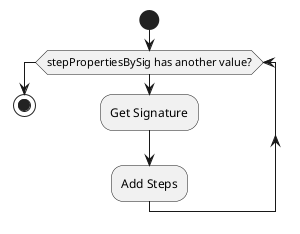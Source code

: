 @startuml
start
while(stepPropertiesBySig has another value?)
:Get Signature;
:Add Steps;
endwhile
stop
@enduml